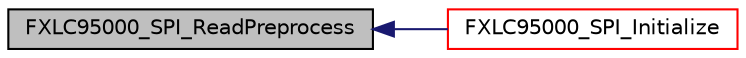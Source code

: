 digraph "FXLC95000_SPI_ReadPreprocess"
{
  edge [fontname="Helvetica",fontsize="10",labelfontname="Helvetica",labelfontsize="10"];
  node [fontname="Helvetica",fontsize="10",shape=record];
  rankdir="LR";
  Node81 [label="FXLC95000_SPI_ReadPreprocess",height=0.2,width=0.4,color="black", fillcolor="grey75", style="filled", fontcolor="black"];
  Node81 -> Node82 [dir="back",color="midnightblue",fontsize="10",style="solid",fontname="Helvetica"];
  Node82 [label="FXLC95000_SPI_Initialize",height=0.2,width=0.4,color="red", fillcolor="white", style="filled",URL="$fxlc95000__drv_8h.html#aec67caf020c27066c2918ca5ba6807ac",tooltip="The interface function to initialize the sensor. "];
}
